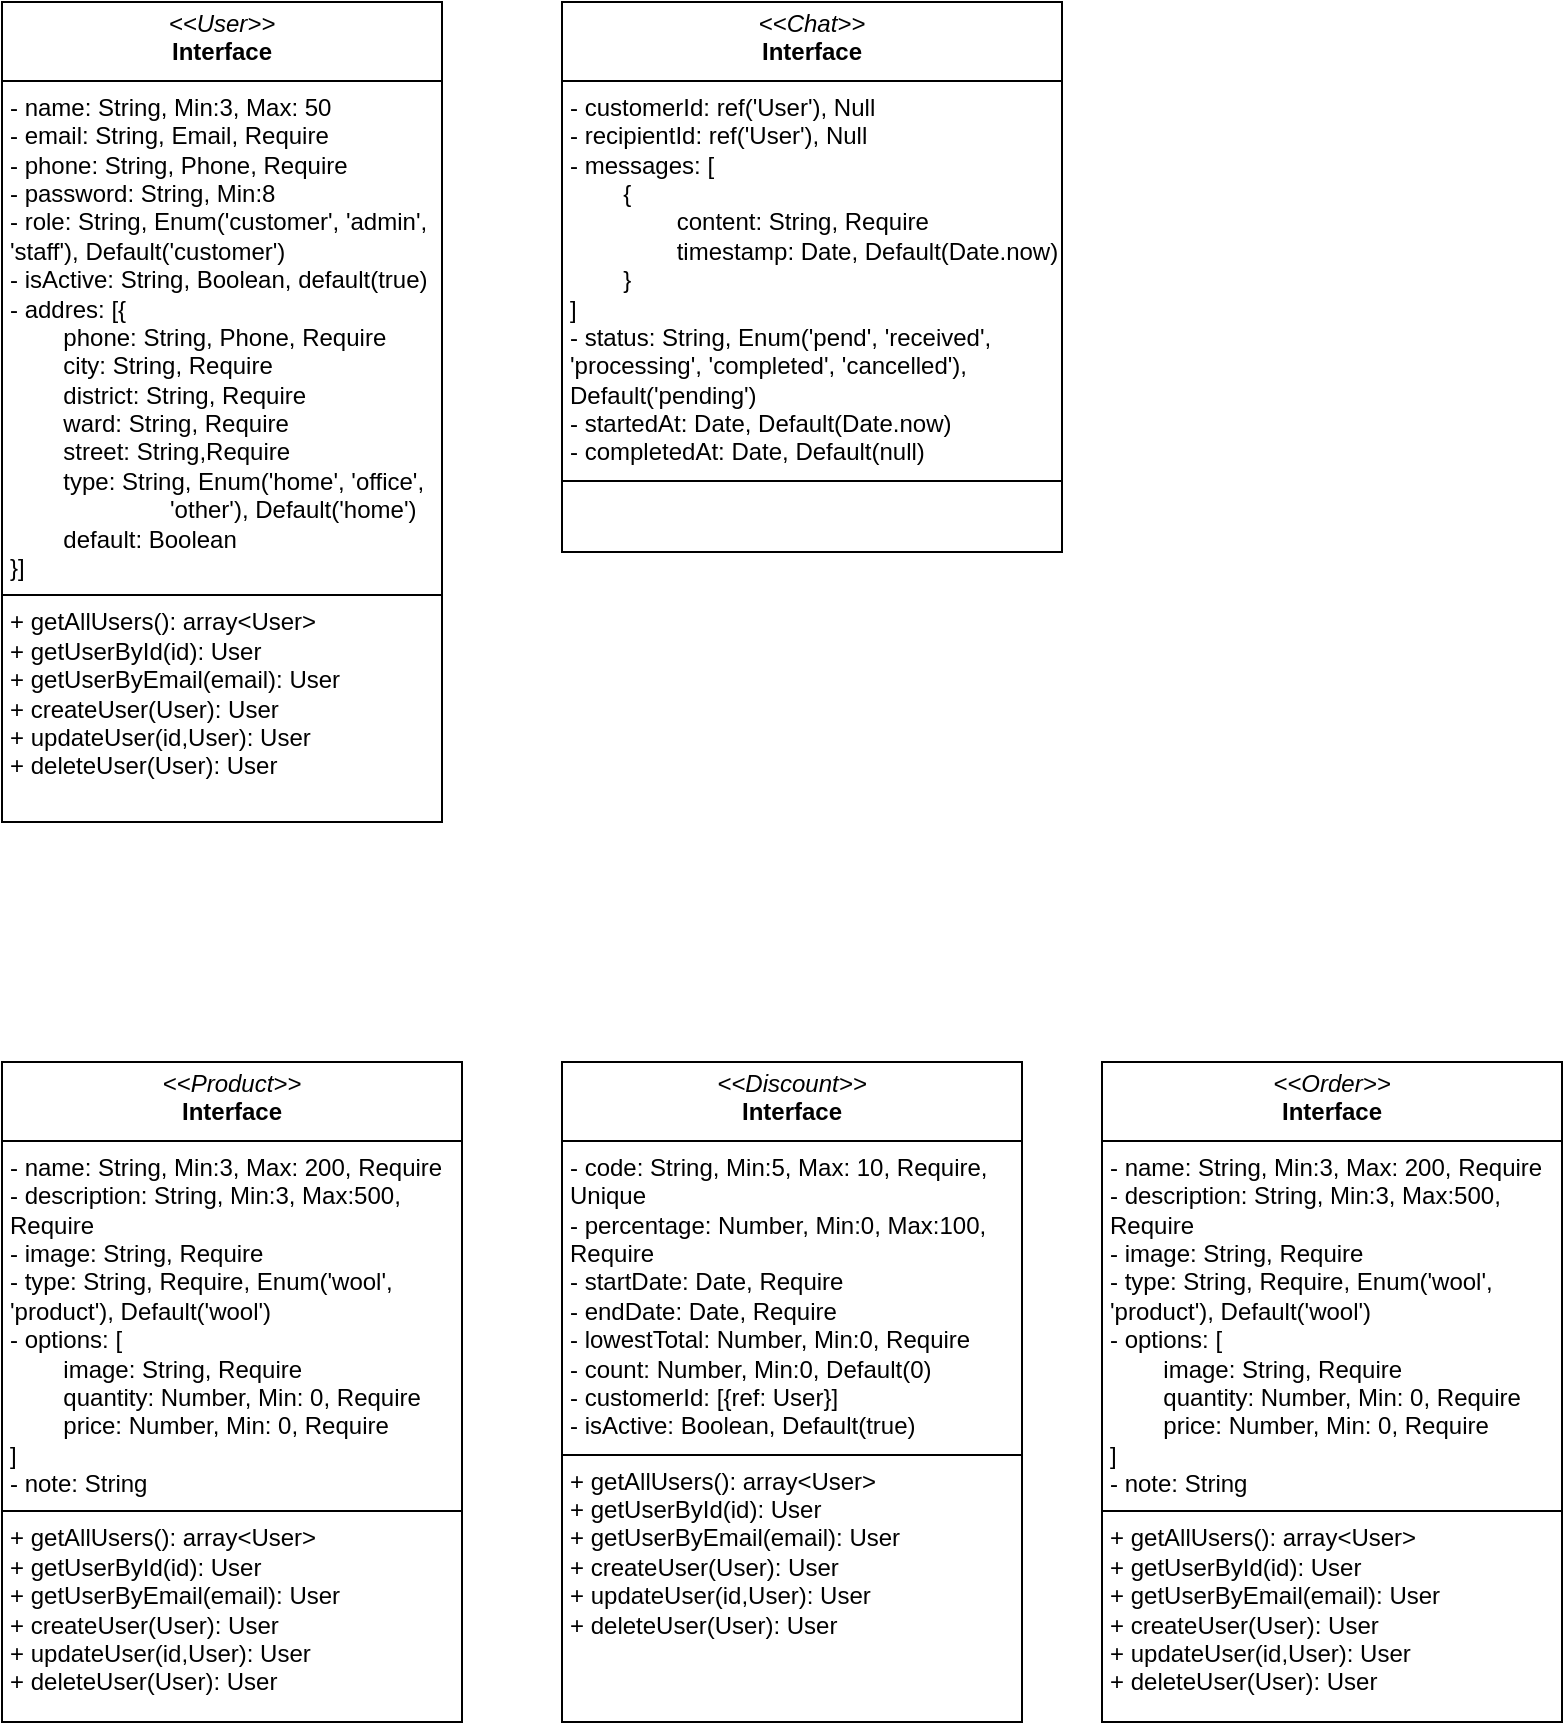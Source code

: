 <mxfile version="24.7.7">
  <diagram name="Trang-1" id="x5VFRHrIKlx9BTXhwvcZ">
    <mxGraphModel dx="1320" dy="666" grid="1" gridSize="10" guides="1" tooltips="1" connect="1" arrows="1" fold="1" page="1" pageScale="1" pageWidth="827" pageHeight="1169" math="0" shadow="0">
      <root>
        <mxCell id="0" />
        <mxCell id="1" parent="0" />
        <mxCell id="TIKdX1oE5HjpimE6Cqzd-1" value="&lt;p style=&quot;margin: 4px 0px 0px; text-align: center;&quot;&gt;&lt;font style=&quot;font-size: 12px;&quot;&gt;&lt;font style=&quot;font-size: 12px;&quot;&gt;&lt;i style=&quot;&quot;&gt;&amp;lt;&amp;lt;User&amp;gt;&amp;gt;&lt;/i&gt;&lt;br&gt;&lt;/font&gt;&lt;b style=&quot;&quot;&gt;&lt;font style=&quot;font-size: 12px;&quot;&gt;Interface&lt;/font&gt;&lt;/b&gt;&lt;/font&gt;&lt;/p&gt;&lt;hr size=&quot;1&quot; style=&quot;border-style: solid;&quot;&gt;&lt;p style=&quot;margin: 0px 0px 0px 4px;&quot;&gt;&lt;font style=&quot;font-size: 12px;&quot;&gt;- name: String, Min:3, Max: 50&lt;br&gt;- email: String, Email, Require&lt;/font&gt;&lt;/p&gt;&lt;p style=&quot;margin: 0px 0px 0px 4px;&quot;&gt;&lt;font style=&quot;font-size: 12px;&quot;&gt;- phone: String, Phone,&amp;nbsp;&lt;/font&gt;&lt;span style=&quot;background-color: initial;&quot;&gt;Require&lt;/span&gt;&lt;/p&gt;&lt;p style=&quot;margin: 0px 0px 0px 4px;&quot;&gt;&lt;font style=&quot;font-size: 12px;&quot;&gt;- password: String, Min:8&lt;/font&gt;&lt;/p&gt;&lt;p style=&quot;margin: 0px 0px 0px 4px;&quot;&gt;&lt;font style=&quot;font-size: 12px;&quot;&gt;- role: String, Enum(&#39;customer&#39;, &#39;admin&#39;, &#39;staff&#39;), Default(&#39;customer&#39;)&lt;/font&gt;&lt;/p&gt;&lt;p style=&quot;margin: 0px 0px 0px 4px;&quot;&gt;&lt;font style=&quot;font-size: 12px;&quot;&gt;- isActive: String, Boolean, default(true)&lt;/font&gt;&lt;/p&gt;&lt;p style=&quot;margin: 0px 0px 0px 4px;&quot;&gt;&lt;font style=&quot;font-size: 12px;&quot;&gt;- addres: [{&lt;/font&gt;&lt;/p&gt;&lt;p style=&quot;margin: 0px 0px 0px 4px;&quot;&gt;&lt;span style=&quot;background-color: initial;&quot;&gt;&lt;span style=&quot;white-space: pre;&quot;&gt;&#x9;&lt;/span&gt;phone: String, Phone, Require&lt;/span&gt;&lt;/p&gt;&lt;p style=&quot;margin: 0px 0px 0px 4px;&quot;&gt;&lt;span style=&quot;background-color: initial;&quot;&gt;&lt;span style=&quot;white-space: pre;&quot;&gt;&#x9;&lt;/span&gt;city: String, Require&lt;/span&gt;&lt;/p&gt;&lt;p style=&quot;margin: 0px 0px 0px 4px;&quot;&gt;&lt;span style=&quot;background-color: initial;&quot;&gt;&lt;span style=&quot;white-space: pre;&quot;&gt;&#x9;&lt;/span&gt;district: String,&amp;nbsp;&lt;/span&gt;&lt;span style=&quot;background-color: initial;&quot;&gt;Require&lt;/span&gt;&lt;/p&gt;&lt;p style=&quot;margin: 0px 0px 0px 4px;&quot;&gt;&lt;span style=&quot;background-color: initial;&quot;&gt;&lt;span style=&quot;white-space: pre;&quot;&gt;&#x9;&lt;/span&gt;ward: String,&amp;nbsp;&lt;/span&gt;&lt;span style=&quot;background-color: initial;&quot;&gt;Require&lt;/span&gt;&lt;/p&gt;&lt;p style=&quot;margin: 0px 0px 0px 4px;&quot;&gt;&lt;span style=&quot;background-color: initial;&quot;&gt;&lt;span style=&quot;white-space: pre;&quot;&gt;&#x9;&lt;/span&gt;street: String,&lt;/span&gt;&lt;span style=&quot;background-color: initial;&quot;&gt;Require&lt;/span&gt;&lt;/p&gt;&lt;p style=&quot;margin: 0px 0px 0px 4px;&quot;&gt;&lt;span style=&quot;background-color: initial;&quot;&gt;&lt;span style=&quot;white-space: pre;&quot;&gt;&#x9;&lt;/span&gt;type: String, Enum(&#39;home&#39;, &#39;office&#39;, &lt;span style=&quot;white-space: pre;&quot;&gt;&#x9;&lt;/span&gt;&lt;span style=&quot;white-space: pre;&quot;&gt;&#x9;&lt;span style=&quot;white-space: pre;&quot;&gt;&#x9;&lt;/span&gt;&lt;/span&gt;&#39;other&#39;), Default(&#39;home&#39;)&lt;/span&gt;&lt;/p&gt;&lt;p style=&quot;margin: 0px 0px 0px 4px;&quot;&gt;&lt;span style=&quot;background-color: initial;&quot;&gt;&lt;span style=&quot;white-space: pre;&quot;&gt;&#x9;&lt;/span&gt;default: Boolean&lt;/span&gt;&lt;/p&gt;&lt;p style=&quot;margin: 0px 0px 0px 4px;&quot;&gt;&lt;font style=&quot;font-size: 12px;&quot;&gt;}]&lt;/font&gt;&lt;/p&gt;&lt;hr size=&quot;1&quot; style=&quot;border-style: solid;&quot;&gt;&lt;p style=&quot;margin: 0px 0px 0px 4px;&quot;&gt;&lt;font style=&quot;font-size: 12px;&quot;&gt;+&amp;nbsp;&lt;span style=&quot;white-space: pre;&quot;&gt;getAllUsers&lt;/span&gt;(): array&amp;lt;User&amp;gt;&lt;/font&gt;&lt;/p&gt;&lt;p style=&quot;margin: 0px 0px 0px 4px;&quot;&gt;&lt;font style=&quot;font-size: 12px;&quot;&gt;+&amp;nbsp;&lt;span style=&quot;white-space: pre;&quot;&gt;getUserById&lt;/span&gt;(id): User&lt;/font&gt;&lt;/p&gt;&lt;p style=&quot;margin: 0px 0px 0px 4px;&quot;&gt;&lt;font style=&quot;font-size: 12px;&quot;&gt;+&amp;nbsp;&lt;span style=&quot;white-space: pre;&quot;&gt;getUserByEmail(email): User&lt;/span&gt;&lt;/font&gt;&lt;/p&gt;&lt;p style=&quot;margin: 0px 0px 0px 4px;&quot;&gt;&lt;span style=&quot;white-space: pre;&quot;&gt;&lt;font style=&quot;font-size: 12px;&quot;&gt;+ createUser(User): User&lt;/font&gt;&lt;/span&gt;&lt;/p&gt;&lt;p style=&quot;margin: 0px 0px 0px 4px;&quot;&gt;&lt;span style=&quot;white-space: pre;&quot;&gt;&lt;font style=&quot;font-size: 12px;&quot;&gt;+ updateUser(id,User): User&lt;/font&gt;&lt;/span&gt;&lt;/p&gt;&lt;p style=&quot;margin: 0px 0px 0px 4px;&quot;&gt;&lt;span style=&quot;white-space: pre;&quot;&gt;&lt;font style=&quot;font-size: 12px;&quot;&gt;+ deleteUser(User): User&lt;/font&gt;&lt;/span&gt;&lt;/p&gt;" style="verticalAlign=top;align=left;overflow=fill;html=1;whiteSpace=wrap;fontFamily=Helvetica;" parent="1" vertex="1">
          <mxGeometry x="40" y="40" width="220" height="410" as="geometry" />
        </mxCell>
        <mxCell id="ZCXzWmtNN1EK9Kp3TWD_-2" value="&lt;p style=&quot;margin: 4px 0px 0px; text-align: center;&quot;&gt;&lt;font style=&quot;font-size: 12px;&quot;&gt;&lt;font style=&quot;font-size: 12px;&quot;&gt;&lt;i style=&quot;&quot;&gt;&amp;lt;&amp;lt;Product&amp;gt;&amp;gt;&lt;/i&gt;&lt;br&gt;&lt;/font&gt;&lt;b style=&quot;&quot;&gt;&lt;font style=&quot;font-size: 12px;&quot;&gt;Interface&lt;/font&gt;&lt;/b&gt;&lt;/font&gt;&lt;/p&gt;&lt;hr size=&quot;1&quot; style=&quot;border-style: solid;&quot;&gt;&lt;p style=&quot;margin: 0px 0px 0px 4px;&quot;&gt;&lt;font style=&quot;font-size: 12px;&quot;&gt;- name: String, Min:3, Max: 200, Require&lt;br&gt;- description: String, Min:3, Max:500, Require&lt;/font&gt;&lt;/p&gt;&lt;p style=&quot;margin: 0px 0px 0px 4px;&quot;&gt;&lt;font style=&quot;font-size: 12px;&quot;&gt;- image: String,&amp;nbsp;&lt;/font&gt;&lt;span style=&quot;background-color: initial;&quot;&gt;Require&lt;/span&gt;&lt;/p&gt;&lt;p style=&quot;margin: 0px 0px 0px 4px;&quot;&gt;&lt;font style=&quot;font-size: 12px;&quot;&gt;- type: String, Require, Enum(&#39;wool&#39;, &#39;product&#39;), Default(&#39;wool&#39;)&lt;/font&gt;&lt;/p&gt;&lt;p style=&quot;margin: 0px 0px 0px 4px;&quot;&gt;&lt;font style=&quot;font-size: 12px;&quot;&gt;- options:&amp;nbsp;&lt;/font&gt;&lt;span style=&quot;background-color: initial;&quot;&gt;[&amp;nbsp;&lt;/span&gt;&lt;/p&gt;&lt;p style=&quot;margin: 0px 0px 0px 4px;&quot;&gt;&lt;span style=&quot;background-color: initial;&quot;&gt;&lt;span style=&quot;white-space: pre;&quot;&gt;&#x9;&lt;/span&gt;image: String, Require&lt;br&gt;&lt;/span&gt;&lt;/p&gt;&lt;p style=&quot;margin: 0px 0px 0px 4px;&quot;&gt;&lt;span style=&quot;background-color: initial;&quot;&gt;&lt;span style=&quot;white-space: pre;&quot;&gt;&#x9;&lt;/span&gt;quantity: Number, Min: 0, Require&lt;br&gt;&lt;/span&gt;&lt;/p&gt;&lt;p style=&quot;margin: 0px 0px 0px 4px;&quot;&gt;&lt;span style=&quot;background-color: initial;&quot;&gt;&lt;span style=&quot;white-space: pre;&quot;&gt;&#x9;&lt;/span&gt;price: Number, Min: 0, Require&lt;br&gt;&lt;/span&gt;&lt;/p&gt;&lt;p style=&quot;margin: 0px 0px 0px 4px;&quot;&gt;&lt;span style=&quot;background-color: initial;&quot;&gt;]&lt;/span&gt;&lt;/p&gt;&lt;p style=&quot;margin: 0px 0px 0px 4px;&quot;&gt;&lt;font style=&quot;font-size: 12px;&quot;&gt;- note: String&lt;/font&gt;&lt;/p&gt;&lt;hr size=&quot;1&quot; style=&quot;border-style: solid;&quot;&gt;&lt;p style=&quot;margin: 0px 0px 0px 4px;&quot;&gt;&lt;font style=&quot;font-size: 12px;&quot;&gt;+&amp;nbsp;&lt;span style=&quot;white-space: pre;&quot;&gt;getAllUsers&lt;/span&gt;(): array&amp;lt;User&amp;gt;&lt;/font&gt;&lt;/p&gt;&lt;p style=&quot;margin: 0px 0px 0px 4px;&quot;&gt;&lt;font style=&quot;font-size: 12px;&quot;&gt;+&amp;nbsp;&lt;span style=&quot;white-space: pre;&quot;&gt;getUserById&lt;/span&gt;(id): User&lt;/font&gt;&lt;/p&gt;&lt;p style=&quot;margin: 0px 0px 0px 4px;&quot;&gt;&lt;font style=&quot;font-size: 12px;&quot;&gt;+&amp;nbsp;&lt;span style=&quot;white-space: pre;&quot;&gt;getUserByEmail(email): User&lt;/span&gt;&lt;/font&gt;&lt;/p&gt;&lt;p style=&quot;margin: 0px 0px 0px 4px;&quot;&gt;&lt;span style=&quot;white-space: pre;&quot;&gt;&lt;font style=&quot;font-size: 12px;&quot;&gt;+ createUser(User): User&lt;/font&gt;&lt;/span&gt;&lt;/p&gt;&lt;p style=&quot;margin: 0px 0px 0px 4px;&quot;&gt;&lt;span style=&quot;white-space: pre;&quot;&gt;&lt;font style=&quot;font-size: 12px;&quot;&gt;+ updateUser(id,User): User&lt;/font&gt;&lt;/span&gt;&lt;/p&gt;&lt;p style=&quot;margin: 0px 0px 0px 4px;&quot;&gt;&lt;span style=&quot;white-space: pre;&quot;&gt;&lt;font style=&quot;font-size: 12px;&quot;&gt;+ deleteUser(User): User&lt;/font&gt;&lt;/span&gt;&lt;/p&gt;" style="verticalAlign=top;align=left;overflow=fill;html=1;whiteSpace=wrap;fontFamily=Helvetica;" vertex="1" parent="1">
          <mxGeometry x="40" y="570" width="230" height="330" as="geometry" />
        </mxCell>
        <mxCell id="ZCXzWmtNN1EK9Kp3TWD_-3" value="&lt;p style=&quot;margin: 4px 0px 0px; text-align: center;&quot;&gt;&lt;font style=&quot;font-size: 12px;&quot;&gt;&lt;font style=&quot;font-size: 12px;&quot;&gt;&lt;i style=&quot;&quot;&gt;&amp;lt;&amp;lt;Discount&amp;gt;&amp;gt;&lt;/i&gt;&lt;br&gt;&lt;/font&gt;&lt;b style=&quot;&quot;&gt;&lt;font style=&quot;font-size: 12px;&quot;&gt;Interface&lt;/font&gt;&lt;/b&gt;&lt;/font&gt;&lt;/p&gt;&lt;hr size=&quot;1&quot; style=&quot;border-style: solid;&quot;&gt;&lt;p style=&quot;margin: 0px 0px 0px 4px;&quot;&gt;&lt;font style=&quot;font-size: 12px;&quot;&gt;- code: String, Min:5, Max: 10, Require, Unique&lt;br&gt;- percentage: Number, Min:0, Max:100, Require&lt;/font&gt;&lt;/p&gt;&lt;p style=&quot;margin: 0px 0px 0px 4px;&quot;&gt;&lt;font style=&quot;font-size: 12px;&quot;&gt;- startDate: Date,&amp;nbsp;&lt;/font&gt;&lt;span style=&quot;background-color: initial;&quot;&gt;Require&lt;/span&gt;&lt;/p&gt;&lt;p style=&quot;margin: 0px 0px 0px 4px;&quot;&gt;- endDate: Date,&amp;nbsp;&lt;span style=&quot;background-color: initial;&quot;&gt;Require&lt;/span&gt;&lt;br&gt;&lt;/p&gt;&lt;p style=&quot;margin: 0px 0px 0px 4px;&quot;&gt;&lt;font style=&quot;font-size: 12px;&quot;&gt;- lowestTotal: Number, Min:0, Require&lt;/font&gt;&lt;/p&gt;&lt;p style=&quot;margin: 0px 0px 0px 4px;&quot;&gt;&lt;font style=&quot;font-size: 12px;&quot;&gt;- count: Number, Min:0, Default(0)&lt;/font&gt;&lt;/p&gt;&lt;p style=&quot;margin: 0px 0px 0px 4px;&quot;&gt;&lt;font style=&quot;font-size: 12px;&quot;&gt;- customerId: [&lt;/font&gt;&lt;font style=&quot;background-color: initial;&quot;&gt;{&lt;/font&gt;&lt;span style=&quot;background-color: initial; white-space: pre;&quot;&gt;ref: User&lt;/span&gt;&lt;span style=&quot;background-color: initial;&quot;&gt;}&lt;/span&gt;&lt;span style=&quot;background-color: initial;&quot;&gt;]&lt;/span&gt;&lt;/p&gt;&lt;p style=&quot;margin: 0px 0px 0px 4px;&quot;&gt;&lt;span style=&quot;background-color: initial;&quot;&gt;- isActive: Boolean, Default(true)&lt;/span&gt;&lt;/p&gt;&lt;hr size=&quot;1&quot; style=&quot;border-style: solid;&quot;&gt;&lt;p style=&quot;margin: 0px 0px 0px 4px;&quot;&gt;&lt;font style=&quot;font-size: 12px;&quot;&gt;+&amp;nbsp;&lt;span style=&quot;white-space: pre;&quot;&gt;getAllUsers&lt;/span&gt;(): array&amp;lt;User&amp;gt;&lt;/font&gt;&lt;/p&gt;&lt;p style=&quot;margin: 0px 0px 0px 4px;&quot;&gt;&lt;font style=&quot;font-size: 12px;&quot;&gt;+&amp;nbsp;&lt;span style=&quot;white-space: pre;&quot;&gt;getUserById&lt;/span&gt;(id): User&lt;/font&gt;&lt;/p&gt;&lt;p style=&quot;margin: 0px 0px 0px 4px;&quot;&gt;&lt;font style=&quot;font-size: 12px;&quot;&gt;+&amp;nbsp;&lt;span style=&quot;white-space: pre;&quot;&gt;getUserByEmail(email): User&lt;/span&gt;&lt;/font&gt;&lt;/p&gt;&lt;p style=&quot;margin: 0px 0px 0px 4px;&quot;&gt;&lt;span style=&quot;white-space: pre;&quot;&gt;&lt;font style=&quot;font-size: 12px;&quot;&gt;+ createUser(User): User&lt;/font&gt;&lt;/span&gt;&lt;/p&gt;&lt;p style=&quot;margin: 0px 0px 0px 4px;&quot;&gt;&lt;span style=&quot;white-space: pre;&quot;&gt;&lt;font style=&quot;font-size: 12px;&quot;&gt;+ updateUser(id,User): User&lt;/font&gt;&lt;/span&gt;&lt;/p&gt;&lt;p style=&quot;margin: 0px 0px 0px 4px;&quot;&gt;&lt;span style=&quot;white-space: pre;&quot;&gt;&lt;font style=&quot;font-size: 12px;&quot;&gt;+ deleteUser(User): User&lt;/font&gt;&lt;/span&gt;&lt;/p&gt;" style="verticalAlign=top;align=left;overflow=fill;html=1;whiteSpace=wrap;fontFamily=Helvetica;" vertex="1" parent="1">
          <mxGeometry x="320" y="570" width="230" height="330" as="geometry" />
        </mxCell>
        <mxCell id="ZCXzWmtNN1EK9Kp3TWD_-4" value="&lt;p style=&quot;margin: 4px 0px 0px; text-align: center;&quot;&gt;&lt;font style=&quot;font-size: 12px;&quot;&gt;&lt;font style=&quot;font-size: 12px;&quot;&gt;&lt;i style=&quot;&quot;&gt;&amp;lt;&amp;lt;Order&amp;gt;&amp;gt;&lt;/i&gt;&lt;br&gt;&lt;/font&gt;&lt;b style=&quot;&quot;&gt;&lt;font style=&quot;font-size: 12px;&quot;&gt;Interface&lt;/font&gt;&lt;/b&gt;&lt;/font&gt;&lt;/p&gt;&lt;hr size=&quot;1&quot; style=&quot;border-style: solid;&quot;&gt;&lt;p style=&quot;margin: 0px 0px 0px 4px;&quot;&gt;&lt;font style=&quot;font-size: 12px;&quot;&gt;- name: String, Min:3, Max: 200, Require&lt;br&gt;- description: String, Min:3, Max:500, Require&lt;/font&gt;&lt;/p&gt;&lt;p style=&quot;margin: 0px 0px 0px 4px;&quot;&gt;&lt;font style=&quot;font-size: 12px;&quot;&gt;- image: String,&amp;nbsp;&lt;/font&gt;&lt;span style=&quot;background-color: initial;&quot;&gt;Require&lt;/span&gt;&lt;/p&gt;&lt;p style=&quot;margin: 0px 0px 0px 4px;&quot;&gt;&lt;font style=&quot;font-size: 12px;&quot;&gt;- type: String, Require, Enum(&#39;wool&#39;, &#39;product&#39;), Default(&#39;wool&#39;)&lt;/font&gt;&lt;/p&gt;&lt;p style=&quot;margin: 0px 0px 0px 4px;&quot;&gt;&lt;font style=&quot;font-size: 12px;&quot;&gt;- options:&amp;nbsp;&lt;/font&gt;&lt;span style=&quot;background-color: initial;&quot;&gt;[&amp;nbsp;&lt;/span&gt;&lt;/p&gt;&lt;p style=&quot;margin: 0px 0px 0px 4px;&quot;&gt;&lt;span style=&quot;background-color: initial;&quot;&gt;&lt;span style=&quot;white-space: pre;&quot;&gt;&#x9;&lt;/span&gt;image: String, Require&lt;br&gt;&lt;/span&gt;&lt;/p&gt;&lt;p style=&quot;margin: 0px 0px 0px 4px;&quot;&gt;&lt;span style=&quot;background-color: initial;&quot;&gt;&lt;span style=&quot;white-space: pre;&quot;&gt;&#x9;&lt;/span&gt;quantity: Number, Min: 0, Require&lt;br&gt;&lt;/span&gt;&lt;/p&gt;&lt;p style=&quot;margin: 0px 0px 0px 4px;&quot;&gt;&lt;span style=&quot;background-color: initial;&quot;&gt;&lt;span style=&quot;white-space: pre;&quot;&gt;&#x9;&lt;/span&gt;price: Number, Min: 0, Require&lt;br&gt;&lt;/span&gt;&lt;/p&gt;&lt;p style=&quot;margin: 0px 0px 0px 4px;&quot;&gt;&lt;span style=&quot;background-color: initial;&quot;&gt;]&lt;/span&gt;&lt;/p&gt;&lt;p style=&quot;margin: 0px 0px 0px 4px;&quot;&gt;&lt;font style=&quot;font-size: 12px;&quot;&gt;- note: String&lt;/font&gt;&lt;/p&gt;&lt;hr size=&quot;1&quot; style=&quot;border-style: solid;&quot;&gt;&lt;p style=&quot;margin: 0px 0px 0px 4px;&quot;&gt;&lt;font style=&quot;font-size: 12px;&quot;&gt;+&amp;nbsp;&lt;span style=&quot;white-space: pre;&quot;&gt;getAllUsers&lt;/span&gt;(): array&amp;lt;User&amp;gt;&lt;/font&gt;&lt;/p&gt;&lt;p style=&quot;margin: 0px 0px 0px 4px;&quot;&gt;&lt;font style=&quot;font-size: 12px;&quot;&gt;+&amp;nbsp;&lt;span style=&quot;white-space: pre;&quot;&gt;getUserById&lt;/span&gt;(id): User&lt;/font&gt;&lt;/p&gt;&lt;p style=&quot;margin: 0px 0px 0px 4px;&quot;&gt;&lt;font style=&quot;font-size: 12px;&quot;&gt;+&amp;nbsp;&lt;span style=&quot;white-space: pre;&quot;&gt;getUserByEmail(email): User&lt;/span&gt;&lt;/font&gt;&lt;/p&gt;&lt;p style=&quot;margin: 0px 0px 0px 4px;&quot;&gt;&lt;span style=&quot;white-space: pre;&quot;&gt;&lt;font style=&quot;font-size: 12px;&quot;&gt;+ createUser(User): User&lt;/font&gt;&lt;/span&gt;&lt;/p&gt;&lt;p style=&quot;margin: 0px 0px 0px 4px;&quot;&gt;&lt;span style=&quot;white-space: pre;&quot;&gt;&lt;font style=&quot;font-size: 12px;&quot;&gt;+ updateUser(id,User): User&lt;/font&gt;&lt;/span&gt;&lt;/p&gt;&lt;p style=&quot;margin: 0px 0px 0px 4px;&quot;&gt;&lt;span style=&quot;white-space: pre;&quot;&gt;&lt;font style=&quot;font-size: 12px;&quot;&gt;+ deleteUser(User): User&lt;/font&gt;&lt;/span&gt;&lt;/p&gt;" style="verticalAlign=top;align=left;overflow=fill;html=1;whiteSpace=wrap;fontFamily=Helvetica;" vertex="1" parent="1">
          <mxGeometry x="590" y="570" width="230" height="330" as="geometry" />
        </mxCell>
        <mxCell id="ZCXzWmtNN1EK9Kp3TWD_-5" value="&lt;p style=&quot;margin: 4px 0px 0px; text-align: center;&quot;&gt;&lt;font style=&quot;font-size: 12px;&quot;&gt;&lt;font style=&quot;font-size: 12px;&quot;&gt;&lt;i style=&quot;&quot;&gt;&amp;lt;&amp;lt;Chat&amp;gt;&amp;gt;&lt;/i&gt;&lt;br&gt;&lt;/font&gt;&lt;b style=&quot;&quot;&gt;&lt;font style=&quot;font-size: 12px;&quot;&gt;Interface&lt;/font&gt;&lt;/b&gt;&lt;/font&gt;&lt;/p&gt;&lt;hr size=&quot;1&quot; style=&quot;border-style: solid;&quot;&gt;&lt;p style=&quot;margin: 0px 0px 0px 4px;&quot;&gt;&lt;font style=&quot;font-size: 12px;&quot;&gt;- customerId: ref(&#39;User&#39;), Null&lt;br&gt;- recipientId: ref(&#39;User&#39;), Null&lt;/font&gt;&lt;/p&gt;&lt;p style=&quot;margin: 0px 0px 0px 4px;&quot;&gt;&lt;font style=&quot;font-size: 12px;&quot;&gt;- messages: [&lt;/font&gt;&lt;/p&gt;&lt;p style=&quot;margin: 0px 0px 0px 4px;&quot;&gt;&lt;font style=&quot;font-size: 12px;&quot;&gt;&lt;span style=&quot;white-space: pre;&quot;&gt;&#x9;&lt;/span&gt;{&lt;br&gt;&lt;/font&gt;&lt;/p&gt;&lt;p style=&quot;margin: 0px 0px 0px 4px;&quot;&gt;&lt;font style=&quot;font-size: 12px;&quot;&gt;&lt;span style=&quot;white-space: pre;&quot;&gt;&#x9;&lt;/span&gt;&lt;span style=&quot;white-space: pre;&quot;&gt;&#x9;&lt;/span&gt;content: String, Require&lt;br&gt;&lt;/font&gt;&lt;/p&gt;&lt;p style=&quot;margin: 0px 0px 0px 4px;&quot;&gt;&lt;font style=&quot;font-size: 12px;&quot;&gt;&lt;span style=&quot;white-space: pre;&quot;&gt;&#x9;&lt;/span&gt;&lt;span style=&quot;white-space: pre;&quot;&gt;&#x9;&lt;/span&gt;timestamp: Date, Default(Date.now)&lt;br&gt;&lt;/font&gt;&lt;/p&gt;&lt;p style=&quot;margin: 0px 0px 0px 4px;&quot;&gt;&lt;font style=&quot;font-size: 12px;&quot;&gt;&lt;span style=&quot;white-space: pre;&quot;&gt;&#x9;&lt;/span&gt;}&lt;/font&gt;&lt;/p&gt;&lt;p style=&quot;margin: 0px 0px 0px 4px;&quot;&gt;&lt;font style=&quot;font-size: 12px;&quot;&gt;]&lt;/font&gt;&lt;/p&gt;&lt;p style=&quot;margin: 0px 0px 0px 4px;&quot;&gt;&lt;font style=&quot;font-size: 12px;&quot;&gt;- status: String, Enum(&#39;pend&#39;, &#39;received&#39;, &#39;processing&#39;, &#39;completed&#39;, &#39;cancelled&#39;), Default(&#39;pending&#39;)&lt;/font&gt;&lt;/p&gt;&lt;p style=&quot;margin: 0px 0px 0px 4px;&quot;&gt;&lt;font style=&quot;font-size: 12px;&quot;&gt;- startedAt: Date, Default(Date.now)&lt;/font&gt;&lt;/p&gt;&lt;p style=&quot;margin: 0px 0px 0px 4px;&quot;&gt;&lt;font style=&quot;font-size: 12px;&quot;&gt;- completedAt: Date, Default(null)&lt;/font&gt;&lt;/p&gt;&lt;hr size=&quot;1&quot; style=&quot;border-style: solid;&quot;&gt;&lt;p style=&quot;margin: 0px 0px 0px 4px;&quot;&gt;&lt;br&gt;&lt;/p&gt;" style="verticalAlign=top;align=left;overflow=fill;html=1;whiteSpace=wrap;fontFamily=Helvetica;" vertex="1" parent="1">
          <mxGeometry x="320" y="40" width="250" height="275" as="geometry" />
        </mxCell>
      </root>
    </mxGraphModel>
  </diagram>
</mxfile>
